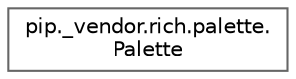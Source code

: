 digraph "Graphical Class Hierarchy"
{
 // LATEX_PDF_SIZE
  bgcolor="transparent";
  edge [fontname=Helvetica,fontsize=10,labelfontname=Helvetica,labelfontsize=10];
  node [fontname=Helvetica,fontsize=10,shape=box,height=0.2,width=0.4];
  rankdir="LR";
  Node0 [id="Node000000",label="pip._vendor.rich.palette.\lPalette",height=0.2,width=0.4,color="grey40", fillcolor="white", style="filled",URL="$de/d93/classpip_1_1__vendor_1_1rich_1_1palette_1_1Palette.html",tooltip=" "];
}

